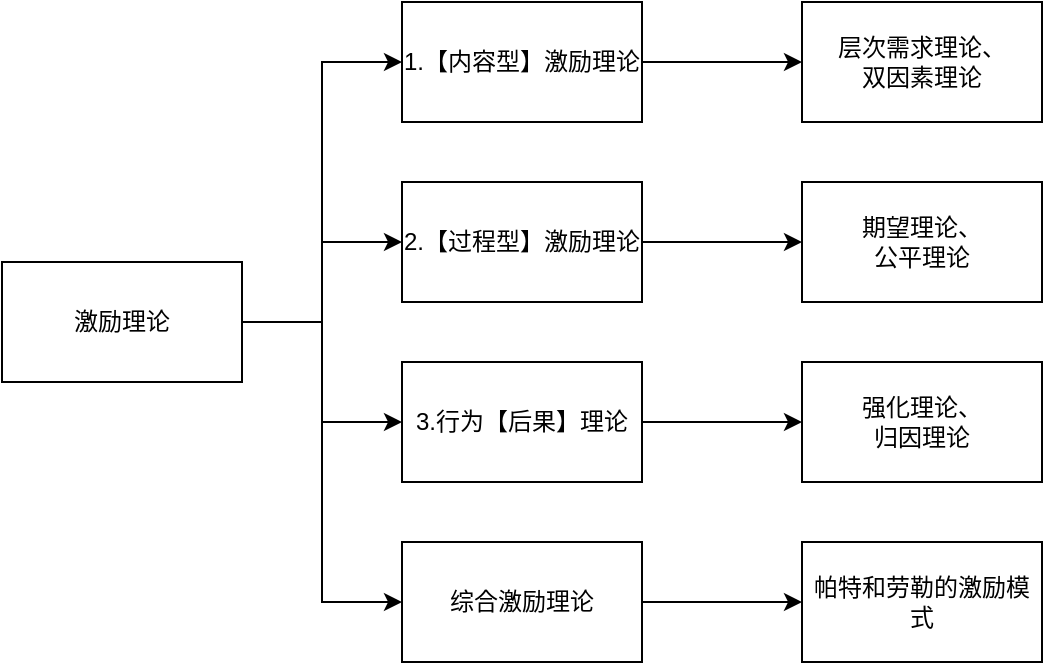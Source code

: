 <mxfile version="22.1.11" type="device">
  <diagram name="第 1 页" id="rBiJTDgEz-VjHpPns5B6">
    <mxGraphModel dx="954" dy="589" grid="1" gridSize="10" guides="1" tooltips="1" connect="1" arrows="1" fold="1" page="1" pageScale="1" pageWidth="827" pageHeight="1169" math="0" shadow="0">
      <root>
        <mxCell id="0" />
        <mxCell id="1" parent="0" />
        <mxCell id="wZHYY4yOcm30imfyxHaA-3" value="" style="edgeStyle=orthogonalEdgeStyle;rounded=0;orthogonalLoop=1;jettySize=auto;html=1;entryX=0;entryY=0.5;entryDx=0;entryDy=0;" parent="1" source="wZHYY4yOcm30imfyxHaA-1" target="wZHYY4yOcm30imfyxHaA-2" edge="1">
          <mxGeometry relative="1" as="geometry" />
        </mxCell>
        <mxCell id="wZHYY4yOcm30imfyxHaA-15" style="edgeStyle=orthogonalEdgeStyle;rounded=0;orthogonalLoop=1;jettySize=auto;html=1;entryX=0;entryY=0.5;entryDx=0;entryDy=0;" parent="1" source="wZHYY4yOcm30imfyxHaA-1" target="wZHYY4yOcm30imfyxHaA-6" edge="1">
          <mxGeometry relative="1" as="geometry" />
        </mxCell>
        <mxCell id="wZHYY4yOcm30imfyxHaA-16" style="edgeStyle=orthogonalEdgeStyle;rounded=0;orthogonalLoop=1;jettySize=auto;html=1;entryX=0;entryY=0.5;entryDx=0;entryDy=0;" parent="1" source="wZHYY4yOcm30imfyxHaA-1" target="wZHYY4yOcm30imfyxHaA-5" edge="1">
          <mxGeometry relative="1" as="geometry" />
        </mxCell>
        <mxCell id="wZHYY4yOcm30imfyxHaA-17" style="edgeStyle=orthogonalEdgeStyle;rounded=0;orthogonalLoop=1;jettySize=auto;html=1;entryX=0;entryY=0.5;entryDx=0;entryDy=0;" parent="1" source="wZHYY4yOcm30imfyxHaA-1" target="wZHYY4yOcm30imfyxHaA-4" edge="1">
          <mxGeometry relative="1" as="geometry" />
        </mxCell>
        <mxCell id="wZHYY4yOcm30imfyxHaA-1" value="激励理论" style="rounded=0;whiteSpace=wrap;html=1;" parent="1" vertex="1">
          <mxGeometry x="80" y="250" width="120" height="60" as="geometry" />
        </mxCell>
        <mxCell id="wZHYY4yOcm30imfyxHaA-8" value="" style="edgeStyle=orthogonalEdgeStyle;rounded=0;orthogonalLoop=1;jettySize=auto;html=1;" parent="1" source="wZHYY4yOcm30imfyxHaA-2" target="wZHYY4yOcm30imfyxHaA-7" edge="1">
          <mxGeometry relative="1" as="geometry" />
        </mxCell>
        <mxCell id="wZHYY4yOcm30imfyxHaA-2" value="1.【内容型】激励理论" style="rounded=0;whiteSpace=wrap;html=1;" parent="1" vertex="1">
          <mxGeometry x="280" y="120" width="120" height="60" as="geometry" />
        </mxCell>
        <mxCell id="wZHYY4yOcm30imfyxHaA-14" value="" style="edgeStyle=orthogonalEdgeStyle;rounded=0;orthogonalLoop=1;jettySize=auto;html=1;" parent="1" source="wZHYY4yOcm30imfyxHaA-4" target="wZHYY4yOcm30imfyxHaA-13" edge="1">
          <mxGeometry relative="1" as="geometry" />
        </mxCell>
        <mxCell id="wZHYY4yOcm30imfyxHaA-4" value="综合激励理论" style="rounded=0;whiteSpace=wrap;html=1;" parent="1" vertex="1">
          <mxGeometry x="280" y="390" width="120" height="60" as="geometry" />
        </mxCell>
        <mxCell id="wZHYY4yOcm30imfyxHaA-12" value="" style="edgeStyle=orthogonalEdgeStyle;rounded=0;orthogonalLoop=1;jettySize=auto;html=1;" parent="1" source="wZHYY4yOcm30imfyxHaA-5" target="wZHYY4yOcm30imfyxHaA-11" edge="1">
          <mxGeometry relative="1" as="geometry" />
        </mxCell>
        <mxCell id="wZHYY4yOcm30imfyxHaA-5" value="3.行为【后果】理论" style="rounded=0;whiteSpace=wrap;html=1;" parent="1" vertex="1">
          <mxGeometry x="280" y="300" width="120" height="60" as="geometry" />
        </mxCell>
        <mxCell id="wZHYY4yOcm30imfyxHaA-10" value="" style="edgeStyle=orthogonalEdgeStyle;rounded=0;orthogonalLoop=1;jettySize=auto;html=1;" parent="1" source="wZHYY4yOcm30imfyxHaA-6" target="wZHYY4yOcm30imfyxHaA-9" edge="1">
          <mxGeometry relative="1" as="geometry" />
        </mxCell>
        <mxCell id="wZHYY4yOcm30imfyxHaA-6" value="2.【过程型】激励理论" style="rounded=0;whiteSpace=wrap;html=1;" parent="1" vertex="1">
          <mxGeometry x="280" y="210" width="120" height="60" as="geometry" />
        </mxCell>
        <mxCell id="wZHYY4yOcm30imfyxHaA-7" value="&lt;div&gt;层次需求理论、&lt;/div&gt;&lt;div&gt;双因素理论&lt;/div&gt;" style="rounded=0;whiteSpace=wrap;html=1;" parent="1" vertex="1">
          <mxGeometry x="480" y="120" width="120" height="60" as="geometry" />
        </mxCell>
        <mxCell id="wZHYY4yOcm30imfyxHaA-9" value="&lt;div&gt;期望理论、&lt;/div&gt;&lt;div&gt;公平理论&lt;/div&gt;" style="rounded=0;whiteSpace=wrap;html=1;" parent="1" vertex="1">
          <mxGeometry x="480" y="210" width="120" height="60" as="geometry" />
        </mxCell>
        <mxCell id="wZHYY4yOcm30imfyxHaA-11" value="&lt;div&gt;强化理论、&lt;/div&gt;&lt;div&gt;归因理论&lt;/div&gt;" style="rounded=0;whiteSpace=wrap;html=1;" parent="1" vertex="1">
          <mxGeometry x="480" y="300" width="120" height="60" as="geometry" />
        </mxCell>
        <mxCell id="wZHYY4yOcm30imfyxHaA-13" value="帕特和劳勒的激励模式" style="rounded=0;whiteSpace=wrap;html=1;" parent="1" vertex="1">
          <mxGeometry x="480" y="390" width="120" height="60" as="geometry" />
        </mxCell>
      </root>
    </mxGraphModel>
  </diagram>
</mxfile>
